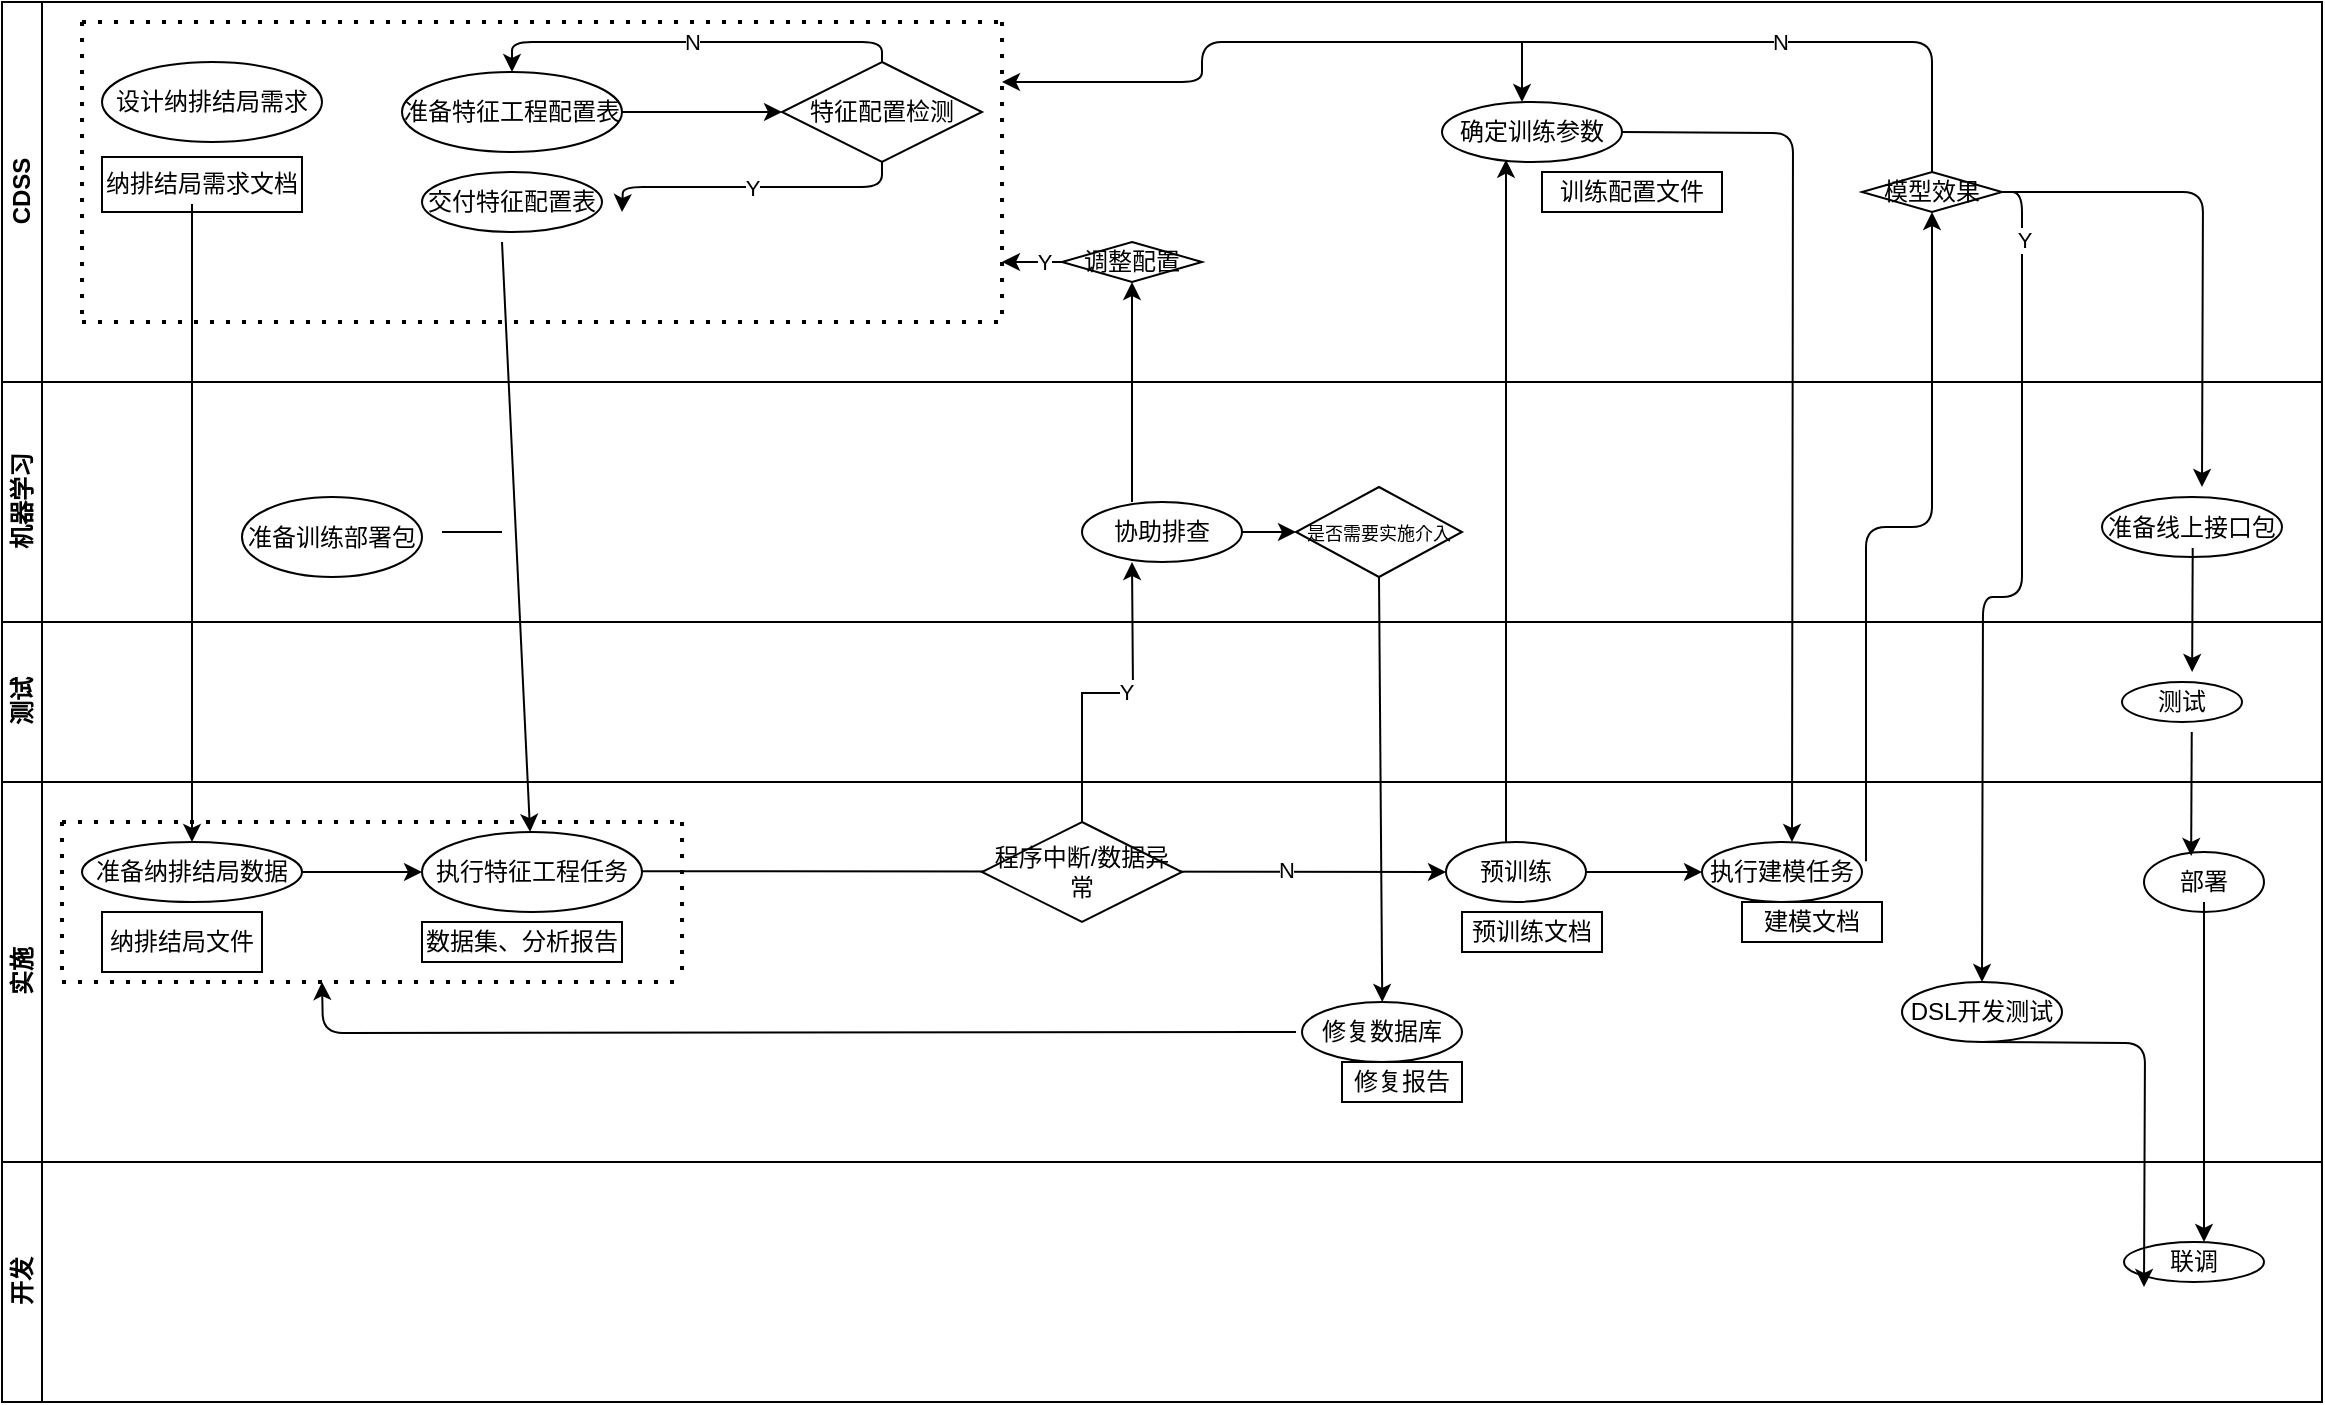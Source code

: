 <mxfile version="14.2.7" type="github">
  <diagram id="prtHgNgQTEPvFCAcTncT" name="Page-1">
    <mxGraphModel dx="1188" dy="662" grid="1" gridSize="10" guides="1" tooltips="1" connect="1" arrows="1" fold="1" page="1" pageScale="1" pageWidth="827" pageHeight="1169" math="0" shadow="0">
      <root>
        <mxCell id="0" />
        <mxCell id="1" parent="0" />
        <mxCell id="kcl3Uq8IHJ8QSEK5oFKa-61" value="开发" style="swimlane;html=1;startSize=20;horizontal=0;" vertex="1" parent="1">
          <mxGeometry x="110" y="850" width="1160" height="120" as="geometry">
            <mxRectangle x="20" width="580" height="20" as="alternateBounds" />
          </mxGeometry>
        </mxCell>
        <mxCell id="kcl3Uq8IHJ8QSEK5oFKa-242" value="联调" style="ellipse;whiteSpace=wrap;html=1;" vertex="1" parent="kcl3Uq8IHJ8QSEK5oFKa-61">
          <mxGeometry x="1061" y="40" width="70" height="20" as="geometry" />
        </mxCell>
        <mxCell id="kcl3Uq8IHJ8QSEK5oFKa-94" value="实施" style="swimlane;html=1;startSize=20;horizontal=0;" vertex="1" parent="1">
          <mxGeometry x="110" y="660" width="1160" height="190" as="geometry">
            <mxRectangle x="20" width="580" height="20" as="alternateBounds" />
          </mxGeometry>
        </mxCell>
        <mxCell id="kcl3Uq8IHJ8QSEK5oFKa-148" value="" style="endArrow=classic;html=1;exitX=1;exitY=0.5;exitDx=0;exitDy=0;" edge="1" parent="kcl3Uq8IHJ8QSEK5oFKa-94">
          <mxGeometry width="50" height="50" relative="1" as="geometry">
            <mxPoint x="150" y="45" as="sourcePoint" />
            <mxPoint x="210" y="45" as="targetPoint" />
          </mxGeometry>
        </mxCell>
        <mxCell id="kcl3Uq8IHJ8QSEK5oFKa-149" value="" style="endArrow=classic;html=1;exitX=1;exitY=0.5;exitDx=0;exitDy=0;entryX=0;entryY=0.5;entryDx=0;entryDy=0;" edge="1" parent="kcl3Uq8IHJ8QSEK5oFKa-94">
          <mxGeometry width="50" height="50" relative="1" as="geometry">
            <mxPoint x="290" y="44.58" as="sourcePoint" />
            <mxPoint x="722" y="45" as="targetPoint" />
          </mxGeometry>
        </mxCell>
        <mxCell id="kcl3Uq8IHJ8QSEK5oFKa-157" value="N" style="edgeLabel;html=1;align=center;verticalAlign=middle;resizable=0;points=[];" vertex="1" connectable="0" parent="kcl3Uq8IHJ8QSEK5oFKa-149">
          <mxGeometry x="0.628" y="1" relative="1" as="geometry">
            <mxPoint as="offset" />
          </mxGeometry>
        </mxCell>
        <mxCell id="kcl3Uq8IHJ8QSEK5oFKa-154" value="" style="endArrow=classic;html=1;exitX=1;exitY=0.5;exitDx=0;exitDy=0;entryX=0;entryY=0.5;entryDx=0;entryDy=0;" edge="1" parent="kcl3Uq8IHJ8QSEK5oFKa-94">
          <mxGeometry width="50" height="50" relative="1" as="geometry">
            <mxPoint x="782" y="45" as="sourcePoint" />
            <mxPoint x="850" y="45" as="targetPoint" />
            <Array as="points">
              <mxPoint x="790" y="45" />
            </Array>
          </mxGeometry>
        </mxCell>
        <mxCell id="kcl3Uq8IHJ8QSEK5oFKa-156" value="程序中断/数据异常" style="rhombus;whiteSpace=wrap;html=1;" vertex="1" parent="kcl3Uq8IHJ8QSEK5oFKa-94">
          <mxGeometry x="490" y="20" width="100" height="50" as="geometry" />
        </mxCell>
        <mxCell id="kcl3Uq8IHJ8QSEK5oFKa-180" value="" style="endArrow=none;dashed=1;html=1;dashPattern=1 3;strokeWidth=2;" edge="1" parent="kcl3Uq8IHJ8QSEK5oFKa-94">
          <mxGeometry width="50" height="50" relative="1" as="geometry">
            <mxPoint x="30" y="20.0" as="sourcePoint" />
            <mxPoint x="340" y="20" as="targetPoint" />
          </mxGeometry>
        </mxCell>
        <mxCell id="kcl3Uq8IHJ8QSEK5oFKa-199" value="" style="endArrow=none;dashed=1;html=1;dashPattern=1 3;strokeWidth=2;" edge="1" parent="kcl3Uq8IHJ8QSEK5oFKa-94">
          <mxGeometry width="50" height="50" relative="1" as="geometry">
            <mxPoint x="30" y="100" as="sourcePoint" />
            <mxPoint x="340" y="100" as="targetPoint" />
          </mxGeometry>
        </mxCell>
        <mxCell id="kcl3Uq8IHJ8QSEK5oFKa-200" value="" style="endArrow=none;dashed=1;html=1;dashPattern=1 3;strokeWidth=2;" edge="1" parent="kcl3Uq8IHJ8QSEK5oFKa-94">
          <mxGeometry width="50" height="50" relative="1" as="geometry">
            <mxPoint x="340" y="20.0" as="sourcePoint" />
            <mxPoint x="340" y="100" as="targetPoint" />
          </mxGeometry>
        </mxCell>
        <mxCell id="kcl3Uq8IHJ8QSEK5oFKa-201" value="" style="endArrow=none;dashed=1;html=1;dashPattern=1 3;strokeWidth=2;" edge="1" parent="kcl3Uq8IHJ8QSEK5oFKa-94">
          <mxGeometry width="50" height="50" relative="1" as="geometry">
            <mxPoint x="30" y="20" as="sourcePoint" />
            <mxPoint x="30" y="100" as="targetPoint" />
          </mxGeometry>
        </mxCell>
        <mxCell id="kcl3Uq8IHJ8QSEK5oFKa-230" value="准备纳排结局数据" style="ellipse;whiteSpace=wrap;html=1;" vertex="1" parent="kcl3Uq8IHJ8QSEK5oFKa-94">
          <mxGeometry x="40" y="30" width="110" height="30" as="geometry" />
        </mxCell>
        <mxCell id="kcl3Uq8IHJ8QSEK5oFKa-231" value="执行特征工程任务" style="ellipse;whiteSpace=wrap;html=1;" vertex="1" parent="kcl3Uq8IHJ8QSEK5oFKa-94">
          <mxGeometry x="210" y="25" width="110" height="40" as="geometry" />
        </mxCell>
        <mxCell id="kcl3Uq8IHJ8QSEK5oFKa-232" value="纳排结局文件" style="rounded=0;whiteSpace=wrap;html=1;" vertex="1" parent="kcl3Uq8IHJ8QSEK5oFKa-94">
          <mxGeometry x="50" y="65" width="80" height="30" as="geometry" />
        </mxCell>
        <mxCell id="kcl3Uq8IHJ8QSEK5oFKa-233" value="数据集、分析报告" style="rounded=0;whiteSpace=wrap;html=1;" vertex="1" parent="kcl3Uq8IHJ8QSEK5oFKa-94">
          <mxGeometry x="210" y="70" width="100" height="20" as="geometry" />
        </mxCell>
        <mxCell id="kcl3Uq8IHJ8QSEK5oFKa-234" value="预训练" style="ellipse;whiteSpace=wrap;html=1;" vertex="1" parent="kcl3Uq8IHJ8QSEK5oFKa-94">
          <mxGeometry x="722" y="30" width="70" height="30" as="geometry" />
        </mxCell>
        <mxCell id="kcl3Uq8IHJ8QSEK5oFKa-236" value="执行建模任务" style="ellipse;whiteSpace=wrap;html=1;" vertex="1" parent="kcl3Uq8IHJ8QSEK5oFKa-94">
          <mxGeometry x="850" y="30" width="80" height="30" as="geometry" />
        </mxCell>
        <mxCell id="kcl3Uq8IHJ8QSEK5oFKa-237" value="修复数据库" style="ellipse;whiteSpace=wrap;html=1;" vertex="1" parent="kcl3Uq8IHJ8QSEK5oFKa-94">
          <mxGeometry x="650" y="110" width="80" height="30" as="geometry" />
        </mxCell>
        <mxCell id="kcl3Uq8IHJ8QSEK5oFKa-238" value="DSL开发测试" style="ellipse;whiteSpace=wrap;html=1;" vertex="1" parent="kcl3Uq8IHJ8QSEK5oFKa-94">
          <mxGeometry x="950" y="100" width="80" height="30" as="geometry" />
        </mxCell>
        <mxCell id="kcl3Uq8IHJ8QSEK5oFKa-239" value="部署" style="ellipse;whiteSpace=wrap;html=1;" vertex="1" parent="kcl3Uq8IHJ8QSEK5oFKa-94">
          <mxGeometry x="1071" y="35" width="60" height="30" as="geometry" />
        </mxCell>
        <mxCell id="kcl3Uq8IHJ8QSEK5oFKa-244" value="修复报告" style="rounded=0;whiteSpace=wrap;html=1;" vertex="1" parent="kcl3Uq8IHJ8QSEK5oFKa-94">
          <mxGeometry x="670" y="140" width="60" height="20" as="geometry" />
        </mxCell>
        <mxCell id="kcl3Uq8IHJ8QSEK5oFKa-246" value="预训练文档" style="rounded=0;whiteSpace=wrap;html=1;" vertex="1" parent="kcl3Uq8IHJ8QSEK5oFKa-94">
          <mxGeometry x="730" y="65" width="70" height="20" as="geometry" />
        </mxCell>
        <mxCell id="kcl3Uq8IHJ8QSEK5oFKa-247" value="建模文档" style="rounded=0;whiteSpace=wrap;html=1;" vertex="1" parent="kcl3Uq8IHJ8QSEK5oFKa-94">
          <mxGeometry x="870" y="60" width="70" height="20" as="geometry" />
        </mxCell>
        <mxCell id="kcl3Uq8IHJ8QSEK5oFKa-99" value="测试" style="swimlane;html=1;startSize=20;horizontal=0;" vertex="1" parent="1">
          <mxGeometry x="110" y="580" width="1160" height="80" as="geometry">
            <mxRectangle x="20" width="580" height="20" as="alternateBounds" />
          </mxGeometry>
        </mxCell>
        <mxCell id="kcl3Uq8IHJ8QSEK5oFKa-220" value="" style="endArrow=classic;html=1;exitX=0.442;exitY=1.017;exitDx=0;exitDy=0;exitPerimeter=0;" edge="1" parent="kcl3Uq8IHJ8QSEK5oFKa-99">
          <mxGeometry width="50" height="50" relative="1" as="geometry">
            <mxPoint x="1094.87" y="55" as="sourcePoint" />
            <mxPoint x="1094.58" y="116.99" as="targetPoint" />
          </mxGeometry>
        </mxCell>
        <mxCell id="kcl3Uq8IHJ8QSEK5oFKa-241" value="测试" style="ellipse;whiteSpace=wrap;html=1;" vertex="1" parent="kcl3Uq8IHJ8QSEK5oFKa-99">
          <mxGeometry x="1060" y="30" width="60" height="20" as="geometry" />
        </mxCell>
        <mxCell id="kcl3Uq8IHJ8QSEK5oFKa-104" value="机器学习" style="swimlane;html=1;startSize=20;horizontal=0;" vertex="1" parent="1">
          <mxGeometry x="110" y="460" width="1160" height="120" as="geometry">
            <mxRectangle x="20" width="580" height="20" as="alternateBounds" />
          </mxGeometry>
        </mxCell>
        <mxCell id="kcl3Uq8IHJ8QSEK5oFKa-145" value="" style="endArrow=classic;html=1;" edge="1" parent="kcl3Uq8IHJ8QSEK5oFKa-104" target="kcl3Uq8IHJ8QSEK5oFKa-231">
          <mxGeometry width="50" height="50" relative="1" as="geometry">
            <mxPoint x="250" y="-70" as="sourcePoint" />
            <mxPoint x="250" y="300" as="targetPoint" />
          </mxGeometry>
        </mxCell>
        <mxCell id="kcl3Uq8IHJ8QSEK5oFKa-171" value="&lt;font style=&quot;font-size: 9px&quot;&gt;是否需要实施介入&lt;/font&gt;" style="rhombus;whiteSpace=wrap;html=1;" vertex="1" parent="kcl3Uq8IHJ8QSEK5oFKa-104">
          <mxGeometry x="647" y="52.5" width="83" height="45" as="geometry" />
        </mxCell>
        <mxCell id="kcl3Uq8IHJ8QSEK5oFKa-176" value="" style="endArrow=classic;html=1;exitX=1;exitY=0.5;exitDx=0;exitDy=0;entryX=0;entryY=0.5;entryDx=0;entryDy=0;" edge="1" parent="kcl3Uq8IHJ8QSEK5oFKa-104" target="kcl3Uq8IHJ8QSEK5oFKa-171">
          <mxGeometry width="50" height="50" relative="1" as="geometry">
            <mxPoint x="615" y="75" as="sourcePoint" />
            <mxPoint x="560" y="110" as="targetPoint" />
          </mxGeometry>
        </mxCell>
        <mxCell id="kcl3Uq8IHJ8QSEK5oFKa-229" value="协助排查" style="ellipse;whiteSpace=wrap;html=1;" vertex="1" parent="kcl3Uq8IHJ8QSEK5oFKa-104">
          <mxGeometry x="540" y="60" width="80" height="30" as="geometry" />
        </mxCell>
        <mxCell id="kcl3Uq8IHJ8QSEK5oFKa-235" value="准备训练部署包" style="ellipse;whiteSpace=wrap;html=1;" vertex="1" parent="kcl3Uq8IHJ8QSEK5oFKa-104">
          <mxGeometry x="120" y="57.5" width="90" height="40" as="geometry" />
        </mxCell>
        <mxCell id="kcl3Uq8IHJ8QSEK5oFKa-240" value="准备线上接口包" style="ellipse;whiteSpace=wrap;html=1;" vertex="1" parent="kcl3Uq8IHJ8QSEK5oFKa-104">
          <mxGeometry x="1050" y="57.5" width="90" height="30" as="geometry" />
        </mxCell>
        <mxCell id="kcl3Uq8IHJ8QSEK5oFKa-109" value="CDSS" style="swimlane;html=1;startSize=20;horizontal=0;" vertex="1" parent="1">
          <mxGeometry x="110" y="270" width="1160" height="190" as="geometry">
            <mxRectangle x="20" width="580" height="20" as="alternateBounds" />
          </mxGeometry>
        </mxCell>
        <mxCell id="kcl3Uq8IHJ8QSEK5oFKa-121" value="特征配置检测" style="rhombus;whiteSpace=wrap;html=1;" vertex="1" parent="kcl3Uq8IHJ8QSEK5oFKa-109">
          <mxGeometry x="390" y="30" width="100" height="50" as="geometry" />
        </mxCell>
        <mxCell id="kcl3Uq8IHJ8QSEK5oFKa-122" value="" style="endArrow=classic;html=1;exitX=1;exitY=0.5;exitDx=0;exitDy=0;" edge="1" parent="kcl3Uq8IHJ8QSEK5oFKa-109" target="kcl3Uq8IHJ8QSEK5oFKa-121">
          <mxGeometry width="50" height="50" relative="1" as="geometry">
            <mxPoint x="310" y="55.0" as="sourcePoint" />
            <mxPoint x="200" y="10" as="targetPoint" />
          </mxGeometry>
        </mxCell>
        <mxCell id="kcl3Uq8IHJ8QSEK5oFKa-123" value="N" style="endArrow=classic;html=1;exitX=0.5;exitY=0;exitDx=0;exitDy=0;edgeStyle=orthogonalEdgeStyle;entryX=0.5;entryY=0;entryDx=0;entryDy=0;" edge="1" parent="kcl3Uq8IHJ8QSEK5oFKa-109" source="kcl3Uq8IHJ8QSEK5oFKa-121" target="kcl3Uq8IHJ8QSEK5oFKa-224">
          <mxGeometry width="50" height="50" relative="1" as="geometry">
            <mxPoint x="400" y="40" as="sourcePoint" />
            <mxPoint x="250" y="30" as="targetPoint" />
          </mxGeometry>
        </mxCell>
        <mxCell id="kcl3Uq8IHJ8QSEK5oFKa-125" value="Y" style="endArrow=classic;html=1;exitX=0.5;exitY=1;exitDx=0;exitDy=0;entryX=1;entryY=0.5;entryDx=0;entryDy=0;edgeStyle=orthogonalEdgeStyle;" edge="1" parent="kcl3Uq8IHJ8QSEK5oFKa-109" source="kcl3Uq8IHJ8QSEK5oFKa-121">
          <mxGeometry width="50" height="50" relative="1" as="geometry">
            <mxPoint x="330" y="75.0" as="sourcePoint" />
            <mxPoint x="310" y="105" as="targetPoint" />
          </mxGeometry>
        </mxCell>
        <mxCell id="kcl3Uq8IHJ8QSEK5oFKa-162" value="调整配置" style="rhombus;whiteSpace=wrap;html=1;" vertex="1" parent="kcl3Uq8IHJ8QSEK5oFKa-109">
          <mxGeometry x="530" y="120" width="70" height="20" as="geometry" />
        </mxCell>
        <mxCell id="kcl3Uq8IHJ8QSEK5oFKa-166" value="" style="endArrow=none;dashed=1;html=1;dashPattern=1 3;strokeWidth=2;" edge="1" parent="kcl3Uq8IHJ8QSEK5oFKa-109">
          <mxGeometry width="50" height="50" relative="1" as="geometry">
            <mxPoint x="40" y="160.0" as="sourcePoint" />
            <mxPoint x="500" y="160.0" as="targetPoint" />
          </mxGeometry>
        </mxCell>
        <mxCell id="kcl3Uq8IHJ8QSEK5oFKa-167" value="" style="endArrow=none;dashed=1;html=1;dashPattern=1 3;strokeWidth=2;" edge="1" parent="kcl3Uq8IHJ8QSEK5oFKa-109">
          <mxGeometry width="50" height="50" relative="1" as="geometry">
            <mxPoint x="40" y="10.0" as="sourcePoint" />
            <mxPoint x="40" y="160" as="targetPoint" />
          </mxGeometry>
        </mxCell>
        <mxCell id="kcl3Uq8IHJ8QSEK5oFKa-204" value="模型效果" style="rhombus;whiteSpace=wrap;html=1;" vertex="1" parent="kcl3Uq8IHJ8QSEK5oFKa-109">
          <mxGeometry x="930" y="85" width="70" height="20" as="geometry" />
        </mxCell>
        <mxCell id="kcl3Uq8IHJ8QSEK5oFKa-205" value="" style="endArrow=classic;html=1;exitX=0.5;exitY=0;exitDx=0;exitDy=0;edgeStyle=orthogonalEdgeStyle;" edge="1" parent="kcl3Uq8IHJ8QSEK5oFKa-109" source="kcl3Uq8IHJ8QSEK5oFKa-204">
          <mxGeometry width="50" height="50" relative="1" as="geometry">
            <mxPoint x="600" y="320" as="sourcePoint" />
            <mxPoint x="500" y="40" as="targetPoint" />
            <Array as="points">
              <mxPoint x="965" y="20" />
              <mxPoint x="600" y="20" />
              <mxPoint x="600" y="40" />
            </Array>
          </mxGeometry>
        </mxCell>
        <mxCell id="kcl3Uq8IHJ8QSEK5oFKa-207" value="N" style="edgeLabel;html=1;align=center;verticalAlign=middle;resizable=0;points=[];" vertex="1" connectable="0" parent="kcl3Uq8IHJ8QSEK5oFKa-205">
          <mxGeometry x="-0.486" y="1" relative="1" as="geometry">
            <mxPoint y="-1" as="offset" />
          </mxGeometry>
        </mxCell>
        <mxCell id="kcl3Uq8IHJ8QSEK5oFKa-222" value="设计纳排结局需求" style="ellipse;whiteSpace=wrap;html=1;" vertex="1" parent="kcl3Uq8IHJ8QSEK5oFKa-109">
          <mxGeometry x="50" y="30" width="110" height="40" as="geometry" />
        </mxCell>
        <mxCell id="kcl3Uq8IHJ8QSEK5oFKa-223" value="纳排结局需求文档" style="rounded=0;whiteSpace=wrap;html=1;" vertex="1" parent="kcl3Uq8IHJ8QSEK5oFKa-109">
          <mxGeometry x="50" y="77.5" width="100" height="27.5" as="geometry" />
        </mxCell>
        <mxCell id="kcl3Uq8IHJ8QSEK5oFKa-224" value="准备特征工程配置表" style="ellipse;whiteSpace=wrap;html=1;" vertex="1" parent="kcl3Uq8IHJ8QSEK5oFKa-109">
          <mxGeometry x="200" y="35" width="110" height="40" as="geometry" />
        </mxCell>
        <mxCell id="kcl3Uq8IHJ8QSEK5oFKa-226" value="确定训练参数" style="ellipse;whiteSpace=wrap;html=1;" vertex="1" parent="kcl3Uq8IHJ8QSEK5oFKa-109">
          <mxGeometry x="720" y="50" width="90" height="30" as="geometry" />
        </mxCell>
        <mxCell id="kcl3Uq8IHJ8QSEK5oFKa-228" value="交付特征配置表" style="ellipse;whiteSpace=wrap;html=1;" vertex="1" parent="kcl3Uq8IHJ8QSEK5oFKa-109">
          <mxGeometry x="210" y="85" width="90" height="30" as="geometry" />
        </mxCell>
        <mxCell id="kcl3Uq8IHJ8QSEK5oFKa-243" value="训练配置文件" style="rounded=0;whiteSpace=wrap;html=1;" vertex="1" parent="kcl3Uq8IHJ8QSEK5oFKa-109">
          <mxGeometry x="770" y="85" width="90" height="20" as="geometry" />
        </mxCell>
        <mxCell id="kcl3Uq8IHJ8QSEK5oFKa-144" value="" style="endArrow=classic;html=1;entryX=0.5;entryY=0;entryDx=0;entryDy=0;" edge="1" parent="1">
          <mxGeometry width="50" height="50" relative="1" as="geometry">
            <mxPoint x="205" y="371" as="sourcePoint" />
            <mxPoint x="205" y="690" as="targetPoint" />
          </mxGeometry>
        </mxCell>
        <mxCell id="kcl3Uq8IHJ8QSEK5oFKa-147" value="" style="endArrow=none;html=1;" edge="1" parent="1">
          <mxGeometry width="50" height="50" relative="1" as="geometry">
            <mxPoint x="360" y="535" as="sourcePoint" />
            <mxPoint x="330" y="535" as="targetPoint" />
          </mxGeometry>
        </mxCell>
        <mxCell id="kcl3Uq8IHJ8QSEK5oFKa-151" value="" style="endArrow=classic;html=1;exitX=0.5;exitY=0;exitDx=0;exitDy=0;entryX=0.42;entryY=0.961;entryDx=0;entryDy=0;entryPerimeter=0;" edge="1" parent="1">
          <mxGeometry width="50" height="50" relative="1" as="geometry">
            <mxPoint x="862" y="690" as="sourcePoint" />
            <mxPoint x="862" y="348.83" as="targetPoint" />
          </mxGeometry>
        </mxCell>
        <mxCell id="kcl3Uq8IHJ8QSEK5oFKa-153" value="" style="endArrow=classic;html=1;exitX=1;exitY=0.5;exitDx=0;exitDy=0;entryX=0.5;entryY=0;entryDx=0;entryDy=0;edgeStyle=orthogonalEdgeStyle;" edge="1" parent="1">
          <mxGeometry width="50" height="50" relative="1" as="geometry">
            <mxPoint x="920" y="335.0" as="sourcePoint" />
            <mxPoint x="1005" y="690" as="targetPoint" />
          </mxGeometry>
        </mxCell>
        <mxCell id="kcl3Uq8IHJ8QSEK5oFKa-158" style="edgeStyle=orthogonalEdgeStyle;rounded=0;orthogonalLoop=1;jettySize=auto;html=1;exitX=0.5;exitY=0;exitDx=0;exitDy=0;entryX=0.5;entryY=1;entryDx=0;entryDy=0;" edge="1" parent="1" source="kcl3Uq8IHJ8QSEK5oFKa-156">
          <mxGeometry relative="1" as="geometry">
            <mxPoint x="675" y="550" as="targetPoint" />
          </mxGeometry>
        </mxCell>
        <mxCell id="kcl3Uq8IHJ8QSEK5oFKa-160" value="Y" style="edgeLabel;html=1;align=center;verticalAlign=middle;resizable=0;points=[];" vertex="1" connectable="0" parent="kcl3Uq8IHJ8QSEK5oFKa-158">
          <mxGeometry x="0.095" y="1" relative="1" as="geometry">
            <mxPoint x="1" as="offset" />
          </mxGeometry>
        </mxCell>
        <mxCell id="kcl3Uq8IHJ8QSEK5oFKa-163" value="" style="endArrow=none;dashed=1;html=1;dashPattern=1 3;strokeWidth=2;" edge="1" parent="1">
          <mxGeometry width="50" height="50" relative="1" as="geometry">
            <mxPoint x="150" y="280" as="sourcePoint" />
            <mxPoint x="610" y="280" as="targetPoint" />
          </mxGeometry>
        </mxCell>
        <mxCell id="kcl3Uq8IHJ8QSEK5oFKa-165" value="" style="endArrow=none;dashed=1;html=1;dashPattern=1 3;strokeWidth=2;" edge="1" parent="1">
          <mxGeometry width="50" height="50" relative="1" as="geometry">
            <mxPoint x="610" y="280" as="sourcePoint" />
            <mxPoint x="610" y="430" as="targetPoint" />
          </mxGeometry>
        </mxCell>
        <mxCell id="kcl3Uq8IHJ8QSEK5oFKa-168" value="" style="endArrow=classic;html=1;entryX=0.5;entryY=1;entryDx=0;entryDy=0;" edge="1" parent="1" target="kcl3Uq8IHJ8QSEK5oFKa-162">
          <mxGeometry width="50" height="50" relative="1" as="geometry">
            <mxPoint x="675" y="520" as="sourcePoint" />
            <mxPoint x="700" y="470" as="targetPoint" />
          </mxGeometry>
        </mxCell>
        <mxCell id="kcl3Uq8IHJ8QSEK5oFKa-169" value="" style="endArrow=classic;html=1;exitX=0;exitY=0.5;exitDx=0;exitDy=0;" edge="1" parent="1" source="kcl3Uq8IHJ8QSEK5oFKa-162">
          <mxGeometry width="50" height="50" relative="1" as="geometry">
            <mxPoint x="620" y="610" as="sourcePoint" />
            <mxPoint x="610" y="400" as="targetPoint" />
          </mxGeometry>
        </mxCell>
        <mxCell id="kcl3Uq8IHJ8QSEK5oFKa-170" value="Y" style="edgeLabel;html=1;align=center;verticalAlign=middle;resizable=0;points=[];" vertex="1" connectable="0" parent="kcl3Uq8IHJ8QSEK5oFKa-169">
          <mxGeometry x="-0.356" relative="1" as="geometry">
            <mxPoint as="offset" />
          </mxGeometry>
        </mxCell>
        <mxCell id="kcl3Uq8IHJ8QSEK5oFKa-177" value="" style="endArrow=classic;html=1;exitX=0.5;exitY=1;exitDx=0;exitDy=0;" edge="1" parent="1" source="kcl3Uq8IHJ8QSEK5oFKa-171">
          <mxGeometry width="50" height="50" relative="1" as="geometry">
            <mxPoint x="735" y="545" as="sourcePoint" />
            <mxPoint x="800.135" y="770" as="targetPoint" />
          </mxGeometry>
        </mxCell>
        <mxCell id="kcl3Uq8IHJ8QSEK5oFKa-179" value="" style="endArrow=classic;html=1;exitX=0;exitY=0.5;exitDx=0;exitDy=0;edgeStyle=orthogonalEdgeStyle;" edge="1" parent="1">
          <mxGeometry width="50" height="50" relative="1" as="geometry">
            <mxPoint x="757" y="785" as="sourcePoint" />
            <mxPoint x="270" y="760" as="targetPoint" />
          </mxGeometry>
        </mxCell>
        <mxCell id="kcl3Uq8IHJ8QSEK5oFKa-206" value="" style="endArrow=classic;html=1;" edge="1" parent="1">
          <mxGeometry width="50" height="50" relative="1" as="geometry">
            <mxPoint x="870" y="290" as="sourcePoint" />
            <mxPoint x="870" y="320.0" as="targetPoint" />
          </mxGeometry>
        </mxCell>
        <mxCell id="kcl3Uq8IHJ8QSEK5oFKa-208" value="" style="endArrow=classic;html=1;exitX=1.025;exitY=0.322;exitDx=0;exitDy=0;entryX=0.5;entryY=1;entryDx=0;entryDy=0;edgeStyle=orthogonalEdgeStyle;exitPerimeter=0;" edge="1" parent="1" source="kcl3Uq8IHJ8QSEK5oFKa-236" target="kcl3Uq8IHJ8QSEK5oFKa-204">
          <mxGeometry width="50" height="50" relative="1" as="geometry">
            <mxPoint x="1050" y="705" as="sourcePoint" />
            <mxPoint x="760" y="540" as="targetPoint" />
          </mxGeometry>
        </mxCell>
        <mxCell id="kcl3Uq8IHJ8QSEK5oFKa-209" value="" style="endArrow=classic;html=1;exitX=1;exitY=0.5;exitDx=0;exitDy=0;edgeStyle=orthogonalEdgeStyle;" edge="1" parent="1" source="kcl3Uq8IHJ8QSEK5oFKa-204">
          <mxGeometry width="50" height="50" relative="1" as="geometry">
            <mxPoint x="730" y="650" as="sourcePoint" />
            <mxPoint x="1100" y="760" as="targetPoint" />
          </mxGeometry>
        </mxCell>
        <mxCell id="kcl3Uq8IHJ8QSEK5oFKa-213" value="Y" style="edgeLabel;html=1;align=center;verticalAlign=middle;resizable=0;points=[];" vertex="1" connectable="0" parent="kcl3Uq8IHJ8QSEK5oFKa-209">
          <mxGeometry x="-0.839" y="1" relative="1" as="geometry">
            <mxPoint as="offset" />
          </mxGeometry>
        </mxCell>
        <mxCell id="kcl3Uq8IHJ8QSEK5oFKa-214" value="" style="endArrow=classic;html=1;entryX=0.5;entryY=0;entryDx=0;entryDy=0;edgeStyle=orthogonalEdgeStyle;exitX=1;exitY=0.5;exitDx=0;exitDy=0;" edge="1" parent="1" source="kcl3Uq8IHJ8QSEK5oFKa-204">
          <mxGeometry width="50" height="50" relative="1" as="geometry">
            <mxPoint x="1120" y="370" as="sourcePoint" />
            <mxPoint x="1210" y="512.5" as="targetPoint" />
          </mxGeometry>
        </mxCell>
        <mxCell id="kcl3Uq8IHJ8QSEK5oFKa-216" value="" style="endArrow=classic;html=1;exitX=0.5;exitY=1;exitDx=0;exitDy=0;" edge="1" parent="1">
          <mxGeometry width="50" height="50" relative="1" as="geometry">
            <mxPoint x="1211" y="720" as="sourcePoint" />
            <mxPoint x="1211" y="890" as="targetPoint" />
          </mxGeometry>
        </mxCell>
        <mxCell id="kcl3Uq8IHJ8QSEK5oFKa-218" value="" style="endArrow=classic;html=1;exitX=0.442;exitY=1.017;exitDx=0;exitDy=0;exitPerimeter=0;" edge="1" parent="1">
          <mxGeometry width="50" height="50" relative="1" as="geometry">
            <mxPoint x="1205.36" y="543.01" as="sourcePoint" />
            <mxPoint x="1205.07" y="605" as="targetPoint" />
          </mxGeometry>
        </mxCell>
        <mxCell id="kcl3Uq8IHJ8QSEK5oFKa-215" value="" style="endArrow=classic;html=1;exitX=0.5;exitY=1;exitDx=0;exitDy=0;entryX=0;entryY=0.75;entryDx=0;entryDy=0;edgeStyle=orthogonalEdgeStyle;" edge="1" parent="1">
          <mxGeometry width="50" height="50" relative="1" as="geometry">
            <mxPoint x="1100" y="790" as="sourcePoint" />
            <mxPoint x="1181" y="912.5" as="targetPoint" />
          </mxGeometry>
        </mxCell>
      </root>
    </mxGraphModel>
  </diagram>
</mxfile>
